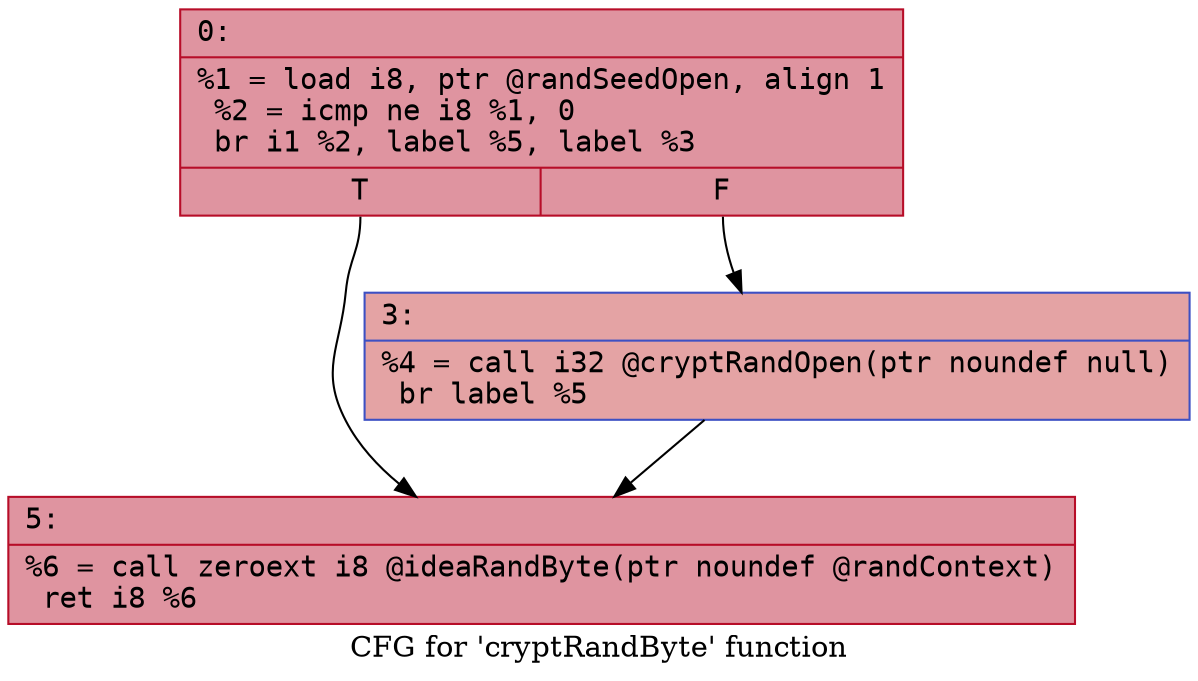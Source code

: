 digraph "CFG for 'cryptRandByte' function" {
	label="CFG for 'cryptRandByte' function";

	Node0x6000012c68f0 [shape=record,color="#b70d28ff", style=filled, fillcolor="#b70d2870" fontname="Courier",label="{0:\l|  %1 = load i8, ptr @randSeedOpen, align 1\l  %2 = icmp ne i8 %1, 0\l  br i1 %2, label %5, label %3\l|{<s0>T|<s1>F}}"];
	Node0x6000012c68f0:s0 -> Node0x6000012c6990[tooltip="0 -> 5\nProbability 62.50%" ];
	Node0x6000012c68f0:s1 -> Node0x6000012c6940[tooltip="0 -> 3\nProbability 37.50%" ];
	Node0x6000012c6940 [shape=record,color="#3d50c3ff", style=filled, fillcolor="#c32e3170" fontname="Courier",label="{3:\l|  %4 = call i32 @cryptRandOpen(ptr noundef null)\l  br label %5\l}"];
	Node0x6000012c6940 -> Node0x6000012c6990[tooltip="3 -> 5\nProbability 100.00%" ];
	Node0x6000012c6990 [shape=record,color="#b70d28ff", style=filled, fillcolor="#b70d2870" fontname="Courier",label="{5:\l|  %6 = call zeroext i8 @ideaRandByte(ptr noundef @randContext)\l  ret i8 %6\l}"];
}
